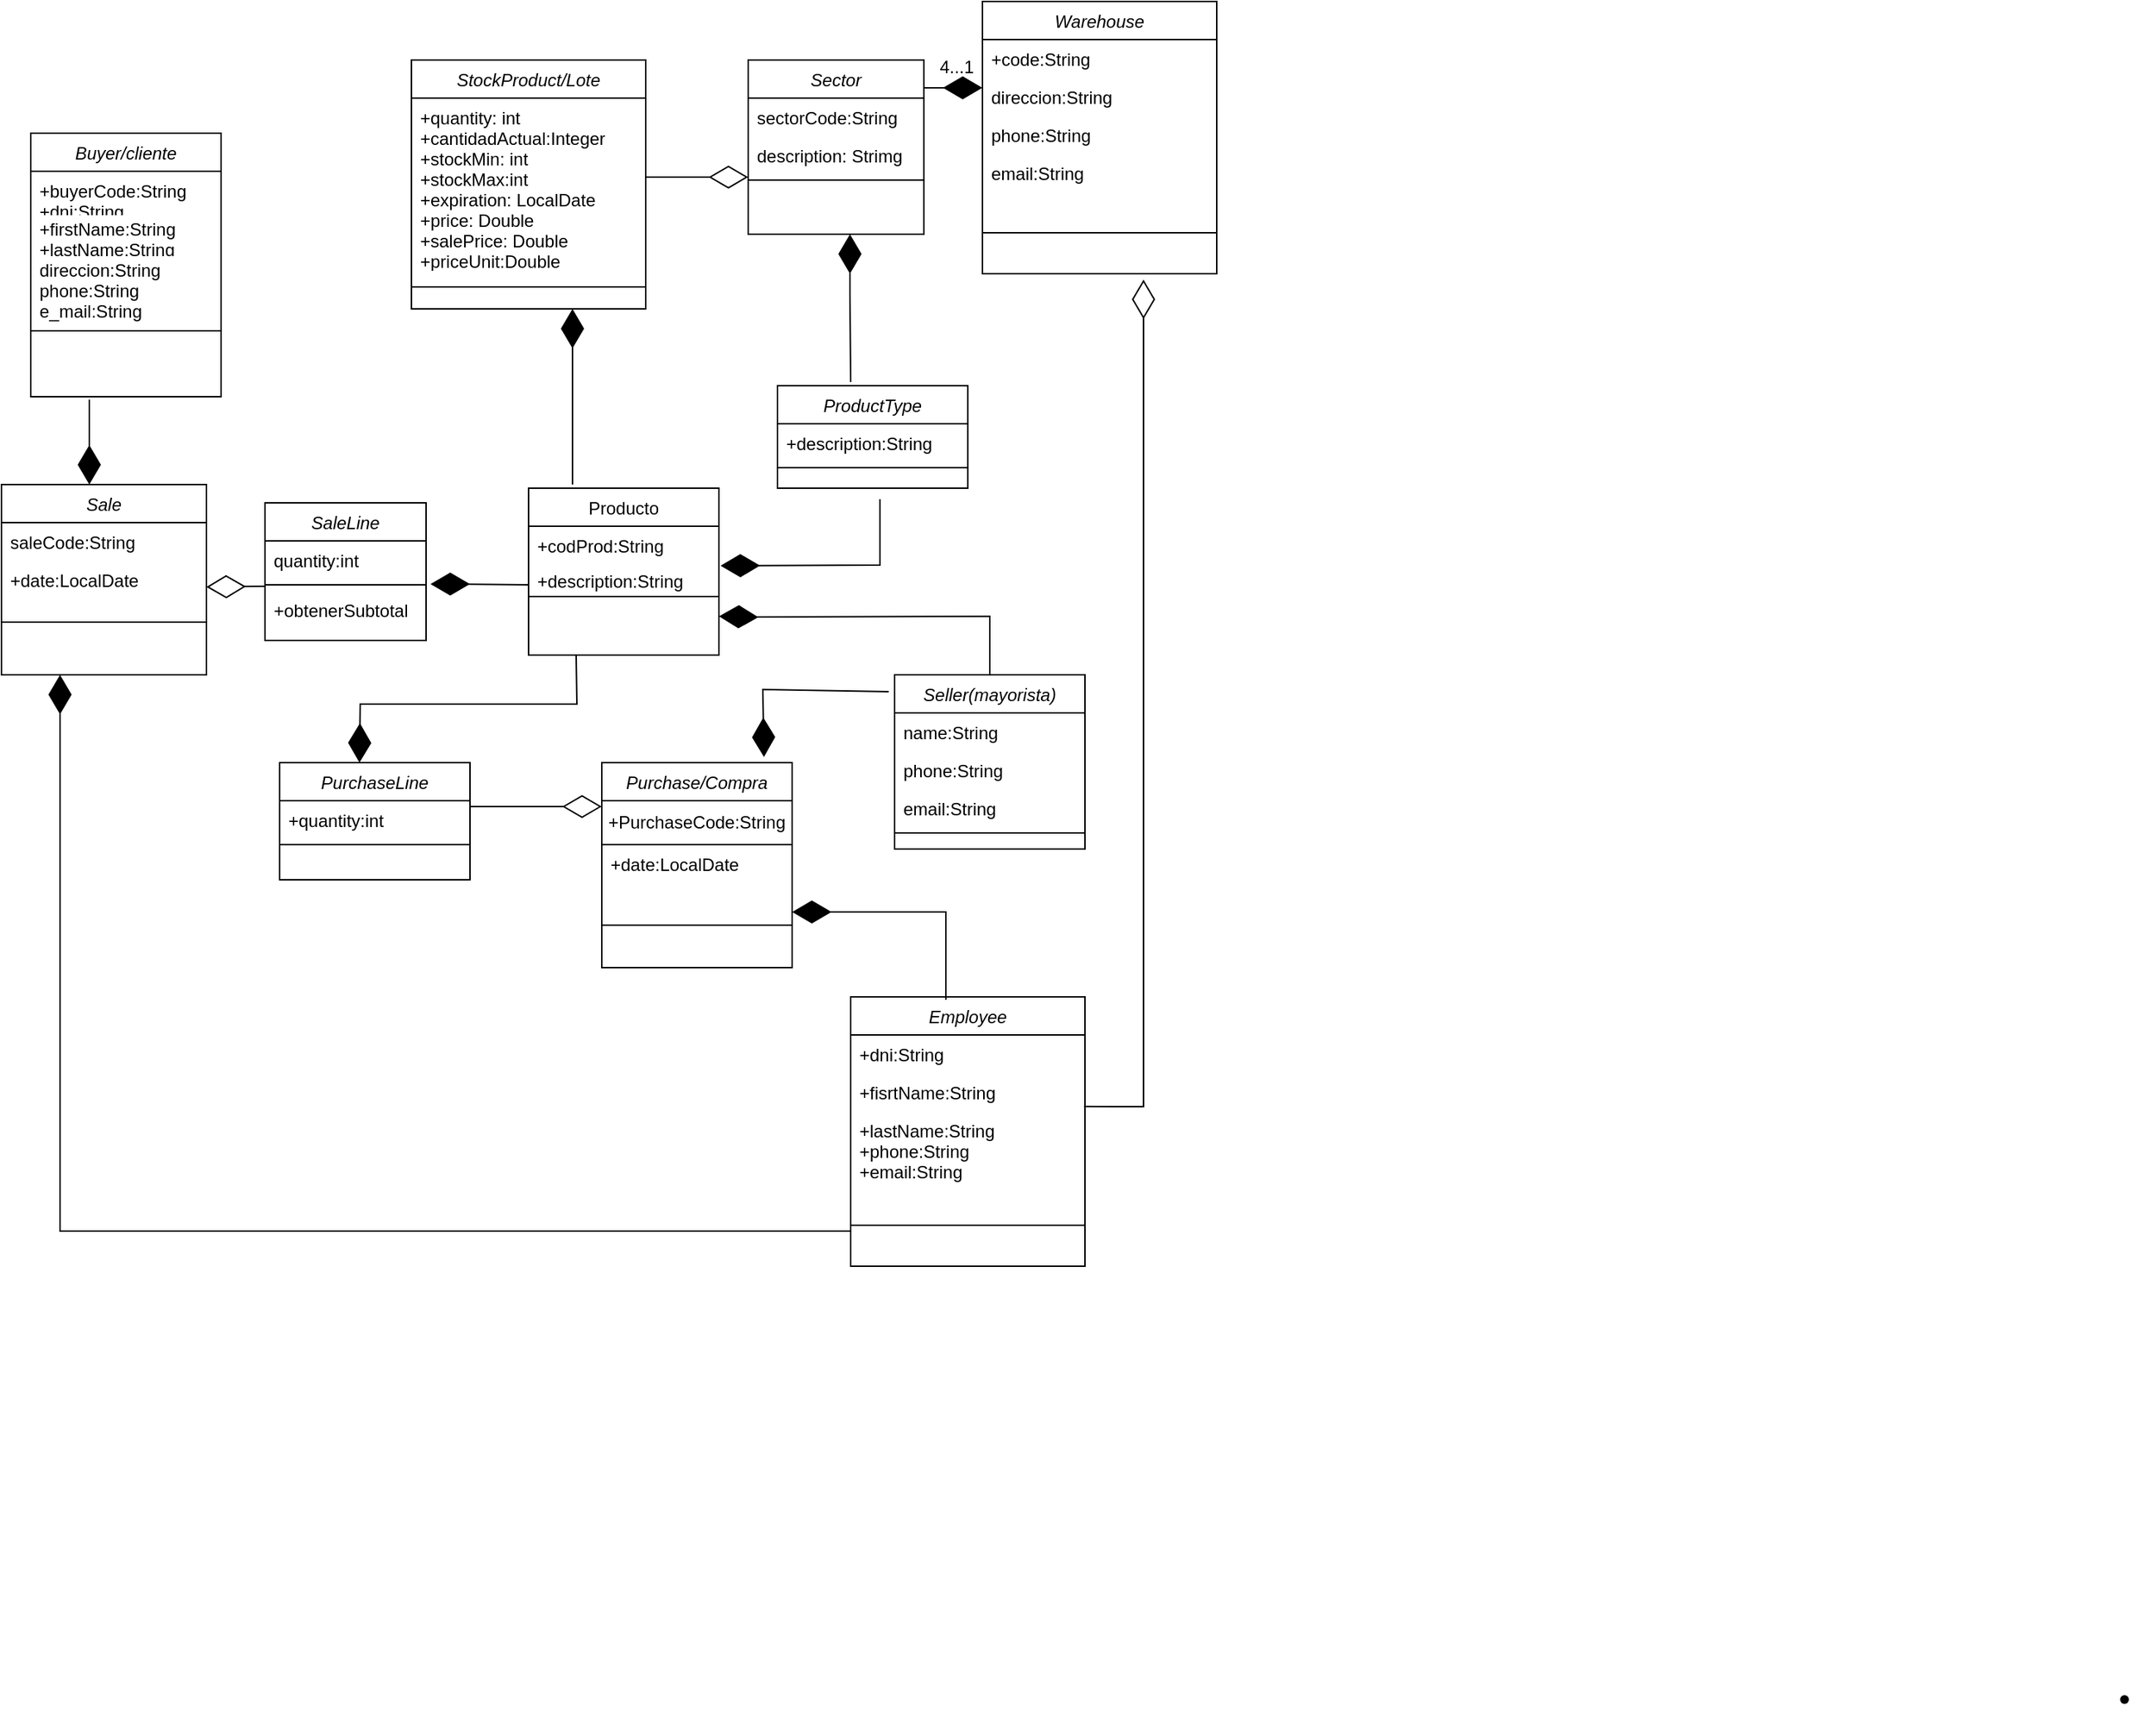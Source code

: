 <mxfile version="20.6.2" type="google" pages="4"><diagram id="C5RBs43oDa-KdzZeNtuy" name="Page-1"><mxGraphModel grid="1" page="1" gridSize="10" guides="1" tooltips="1" connect="1" arrows="1" fold="1" pageScale="1" pageWidth="827" pageHeight="1169" math="0" shadow="0"><root><mxCell id="WIyWlLk6GJQsqaUBKTNV-0"/><mxCell id="WIyWlLk6GJQsqaUBKTNV-1" parent="WIyWlLk6GJQsqaUBKTNV-0"/><mxCell id="zkfFHV4jXpPFQw0GAbJ--17" value="Producto" style="swimlane;fontStyle=0;align=center;verticalAlign=top;childLayout=stackLayout;horizontal=1;startSize=26;horizontalStack=0;resizeParent=1;resizeLast=0;collapsible=1;marginBottom=0;rounded=0;shadow=0;strokeWidth=1;" vertex="1" parent="WIyWlLk6GJQsqaUBKTNV-1"><mxGeometry x="560" y="332.5" width="130" height="114" as="geometry"><mxRectangle x="550" y="140" width="160" height="26" as="alternateBounds"/></mxGeometry></mxCell><mxCell id="zkfFHV4jXpPFQw0GAbJ--20" value="+codProd:String" style="text;align=left;verticalAlign=top;spacingLeft=4;spacingRight=4;overflow=hidden;rotatable=0;points=[[0,0.5],[1,0.5]];portConstraint=eastwest;rounded=0;shadow=0;html=0;" vertex="1" parent="zkfFHV4jXpPFQw0GAbJ--17"><mxGeometry y="26" width="130" height="24" as="geometry"/></mxCell><mxCell id="GVDdjar0VW8FYKzA20uP-2" value="+description:String" style="text;align=left;verticalAlign=top;spacingLeft=4;spacingRight=4;overflow=hidden;rotatable=0;points=[[0,0.5],[1,0.5]];portConstraint=eastwest;" vertex="1" parent="zkfFHV4jXpPFQw0GAbJ--17"><mxGeometry y="50" width="130" height="20" as="geometry"/></mxCell><mxCell id="zkfFHV4jXpPFQw0GAbJ--23" value="" style="line;html=1;strokeWidth=1;align=left;verticalAlign=middle;spacingTop=-1;spacingLeft=3;spacingRight=3;rotatable=0;labelPosition=right;points=[];portConstraint=eastwest;" vertex="1" parent="zkfFHV4jXpPFQw0GAbJ--17"><mxGeometry y="70" width="130" height="8" as="geometry"/></mxCell><mxCell id="xbdxTHyeII9_mdsWs2cw-0" value="Sale" style="swimlane;fontStyle=2;align=center;verticalAlign=top;childLayout=stackLayout;horizontal=1;startSize=26;horizontalStack=0;resizeParent=1;resizeLast=0;collapsible=1;marginBottom=0;rounded=0;shadow=0;strokeWidth=1;" vertex="1" parent="WIyWlLk6GJQsqaUBKTNV-1"><mxGeometry x="200" y="330" width="140" height="130" as="geometry"><mxRectangle x="230" y="140" width="160" height="26" as="alternateBounds"/></mxGeometry></mxCell><mxCell id="xbdxTHyeII9_mdsWs2cw-1" value="saleCode:String" style="text;align=left;verticalAlign=top;spacingLeft=4;spacingRight=4;overflow=hidden;rotatable=0;points=[[0,0.5],[1,0.5]];portConstraint=eastwest;" vertex="1" parent="xbdxTHyeII9_mdsWs2cw-0"><mxGeometry y="26" width="140" height="26" as="geometry"/></mxCell><mxCell id="xbdxTHyeII9_mdsWs2cw-2" value="+date:LocalDate" style="text;align=left;verticalAlign=top;spacingLeft=4;spacingRight=4;overflow=hidden;rotatable=0;points=[[0,0.5],[1,0.5]];portConstraint=eastwest;rounded=0;shadow=0;html=0;" vertex="1" parent="xbdxTHyeII9_mdsWs2cw-0"><mxGeometry y="52" width="140" height="26" as="geometry"/></mxCell><mxCell id="xbdxTHyeII9_mdsWs2cw-4" value="" style="line;html=1;strokeWidth=1;align=left;verticalAlign=middle;spacingTop=-1;spacingLeft=3;spacingRight=3;rotatable=0;labelPosition=right;points=[];portConstraint=eastwest;" vertex="1" parent="xbdxTHyeII9_mdsWs2cw-0"><mxGeometry y="78" width="140" height="32" as="geometry"/></mxCell><mxCell id="xbdxTHyeII9_mdsWs2cw-12" value="Buyer/cliente" style="swimlane;fontStyle=2;align=center;verticalAlign=top;childLayout=stackLayout;horizontal=1;startSize=26;horizontalStack=0;resizeParent=1;resizeLast=0;collapsible=1;marginBottom=0;rounded=0;shadow=0;strokeWidth=1;" vertex="1" parent="WIyWlLk6GJQsqaUBKTNV-1"><mxGeometry x="220" y="90" width="130" height="180" as="geometry"><mxRectangle x="230" y="140" width="160" height="26" as="alternateBounds"/></mxGeometry></mxCell><mxCell id="xbdxTHyeII9_mdsWs2cw-13" value="+buyerCode:String&#10;+dni:String" style="text;align=left;verticalAlign=top;spacingLeft=4;spacingRight=4;overflow=hidden;rotatable=0;points=[[0,0.5],[1,0.5]];portConstraint=eastwest;" vertex="1" parent="xbdxTHyeII9_mdsWs2cw-12"><mxGeometry y="26" width="130" height="26" as="geometry"/></mxCell><mxCell id="xbdxTHyeII9_mdsWs2cw-14" value="+firstName:String&#10;+lastName:String" style="text;align=left;verticalAlign=top;spacingLeft=4;spacingRight=4;overflow=hidden;rotatable=0;points=[[0,0.5],[1,0.5]];portConstraint=eastwest;rounded=0;shadow=0;html=0;" vertex="1" parent="xbdxTHyeII9_mdsWs2cw-12"><mxGeometry y="52" width="130" height="28" as="geometry"/></mxCell><mxCell id="xbdxTHyeII9_mdsWs2cw-15" value="direccion:String&#10;phone:String&#10;e_mail:String" style="text;align=left;verticalAlign=top;spacingLeft=4;spacingRight=4;overflow=hidden;rotatable=0;points=[[0,0.5],[1,0.5]];portConstraint=eastwest;rounded=0;shadow=0;html=0;" vertex="1" parent="xbdxTHyeII9_mdsWs2cw-12"><mxGeometry y="80" width="130" height="50" as="geometry"/></mxCell><mxCell id="xbdxTHyeII9_mdsWs2cw-16" value="" style="line;html=1;strokeWidth=1;align=left;verticalAlign=middle;spacingTop=-1;spacingLeft=3;spacingRight=3;rotatable=0;labelPosition=right;points=[];portConstraint=eastwest;" vertex="1" parent="xbdxTHyeII9_mdsWs2cw-12"><mxGeometry y="130" width="130" height="10" as="geometry"/></mxCell><mxCell id="xbdxTHyeII9_mdsWs2cw-18" value="SaleLine" style="swimlane;fontStyle=2;align=center;verticalAlign=top;childLayout=stackLayout;horizontal=1;startSize=26;horizontalStack=0;resizeParent=1;resizeLast=0;collapsible=1;marginBottom=0;rounded=0;shadow=0;strokeWidth=1;" vertex="1" parent="WIyWlLk6GJQsqaUBKTNV-1"><mxGeometry x="380" y="342.5" width="110" height="94" as="geometry"><mxRectangle x="230" y="140" width="160" height="26" as="alternateBounds"/></mxGeometry></mxCell><mxCell id="xbdxTHyeII9_mdsWs2cw-19" value="quantity:int" style="text;align=left;verticalAlign=top;spacingLeft=4;spacingRight=4;overflow=hidden;rotatable=0;points=[[0,0.5],[1,0.5]];portConstraint=eastwest;" vertex="1" parent="xbdxTHyeII9_mdsWs2cw-18"><mxGeometry y="26" width="110" height="26" as="geometry"/></mxCell><mxCell id="xbdxTHyeII9_mdsWs2cw-22" value="" style="line;html=1;strokeWidth=1;align=left;verticalAlign=middle;spacingTop=-1;spacingLeft=3;spacingRight=3;rotatable=0;labelPosition=right;points=[];portConstraint=eastwest;" vertex="1" parent="xbdxTHyeII9_mdsWs2cw-18"><mxGeometry y="52" width="110" height="8" as="geometry"/></mxCell><mxCell id="xbdxTHyeII9_mdsWs2cw-23" value="+obtenerSubtotal" style="text;align=left;verticalAlign=top;spacingLeft=4;spacingRight=4;overflow=hidden;rotatable=0;points=[[0,0.5],[1,0.5]];portConstraint=eastwest;" vertex="1" parent="xbdxTHyeII9_mdsWs2cw-18"><mxGeometry y="60" width="110" height="26" as="geometry"/></mxCell><mxCell id="xbdxTHyeII9_mdsWs2cw-27" value="" style="endArrow=diamondThin;endFill=0;endSize=24;html=1;rounded=0;exitX=0;exitY=0.625;exitDx=0;exitDy=0;exitPerimeter=0;" edge="1" parent="WIyWlLk6GJQsqaUBKTNV-1" source="xbdxTHyeII9_mdsWs2cw-22"><mxGeometry width="160" relative="1" as="geometry"><mxPoint x="390" y="390" as="sourcePoint"/><mxPoint x="340" y="400" as="targetPoint"/></mxGeometry></mxCell><mxCell id="xbdxTHyeII9_mdsWs2cw-29" value="" style="endArrow=diamondThin;endFill=1;endSize=24;html=1;rounded=0;exitX=0.5;exitY=0;exitDx=0;exitDy=0;" edge="1" parent="WIyWlLk6GJQsqaUBKTNV-1" source="xbdxTHyeII9_mdsWs2cw-70"><mxGeometry width="160" relative="1" as="geometry"><mxPoint x="860" y="420" as="sourcePoint"/><mxPoint x="690" y="420" as="targetPoint"/><Array as="points"><mxPoint x="875" y="420"/><mxPoint x="710" y="420.5"/></Array></mxGeometry></mxCell><mxCell id="xbdxTHyeII9_mdsWs2cw-30" value="Sector" style="swimlane;fontStyle=2;align=center;verticalAlign=top;childLayout=stackLayout;horizontal=1;startSize=26;horizontalStack=0;resizeParent=1;resizeLast=0;collapsible=1;marginBottom=0;rounded=0;shadow=0;strokeWidth=1;" vertex="1" parent="WIyWlLk6GJQsqaUBKTNV-1"><mxGeometry x="710" y="40" width="120" height="119" as="geometry"><mxRectangle x="230" y="140" width="160" height="26" as="alternateBounds"/></mxGeometry></mxCell><mxCell id="xbdxTHyeII9_mdsWs2cw-31" value="sectorCode:String" style="text;align=left;verticalAlign=top;spacingLeft=4;spacingRight=4;overflow=hidden;rotatable=0;points=[[0,0.5],[1,0.5]];portConstraint=eastwest;" vertex="1" parent="xbdxTHyeII9_mdsWs2cw-30"><mxGeometry y="26" width="120" height="26" as="geometry"/></mxCell><mxCell id="xbdxTHyeII9_mdsWs2cw-32" value="description: Strimg" style="text;align=left;verticalAlign=top;spacingLeft=4;spacingRight=4;overflow=hidden;rotatable=0;points=[[0,0.5],[1,0.5]];portConstraint=eastwest;rounded=0;shadow=0;html=0;" vertex="1" parent="xbdxTHyeII9_mdsWs2cw-30"><mxGeometry y="52" width="120" height="26" as="geometry"/></mxCell><mxCell id="xbdxTHyeII9_mdsWs2cw-34" value="" style="line;html=1;strokeWidth=1;align=left;verticalAlign=middle;spacingTop=-1;spacingLeft=3;spacingRight=3;rotatable=0;labelPosition=right;points=[];portConstraint=eastwest;" vertex="1" parent="xbdxTHyeII9_mdsWs2cw-30"><mxGeometry y="78" width="120" height="8" as="geometry"/></mxCell><mxCell id="xbdxTHyeII9_mdsWs2cw-35" value="Warehouse" style="swimlane;fontStyle=2;align=center;verticalAlign=top;childLayout=stackLayout;horizontal=1;startSize=26;horizontalStack=0;resizeParent=1;resizeLast=0;collapsible=1;marginBottom=0;rounded=0;shadow=0;strokeWidth=1;" vertex="1" parent="WIyWlLk6GJQsqaUBKTNV-1"><mxGeometry x="870" width="160" height="186" as="geometry"><mxRectangle x="230" y="140" width="160" height="26" as="alternateBounds"/></mxGeometry></mxCell><mxCell id="xbdxTHyeII9_mdsWs2cw-33" value="+code:String" style="text;align=left;verticalAlign=top;spacingLeft=4;spacingRight=4;overflow=hidden;rotatable=0;points=[[0,0.5],[1,0.5]];portConstraint=eastwest;rounded=0;shadow=0;html=0;" vertex="1" parent="xbdxTHyeII9_mdsWs2cw-35"><mxGeometry y="26" width="160" height="26" as="geometry"/></mxCell><mxCell id="xbdxTHyeII9_mdsWs2cw-36" value="direccion:String" style="text;align=left;verticalAlign=top;spacingLeft=4;spacingRight=4;overflow=hidden;rotatable=0;points=[[0,0.5],[1,0.5]];portConstraint=eastwest;" vertex="1" parent="xbdxTHyeII9_mdsWs2cw-35"><mxGeometry y="52" width="160" height="26" as="geometry"/></mxCell><mxCell id="xbdxTHyeII9_mdsWs2cw-37" value="phone:String" style="text;align=left;verticalAlign=top;spacingLeft=4;spacingRight=4;overflow=hidden;rotatable=0;points=[[0,0.5],[1,0.5]];portConstraint=eastwest;rounded=0;shadow=0;html=0;" vertex="1" parent="xbdxTHyeII9_mdsWs2cw-35"><mxGeometry y="78" width="160" height="26" as="geometry"/></mxCell><mxCell id="xbdxTHyeII9_mdsWs2cw-38" value="email:String" style="text;align=left;verticalAlign=top;spacingLeft=4;spacingRight=4;overflow=hidden;rotatable=0;points=[[0,0.5],[1,0.5]];portConstraint=eastwest;rounded=0;shadow=0;html=0;" vertex="1" parent="xbdxTHyeII9_mdsWs2cw-35"><mxGeometry y="104" width="160" height="26" as="geometry"/></mxCell><mxCell id="xbdxTHyeII9_mdsWs2cw-39" value="" style="line;html=1;strokeWidth=1;align=left;verticalAlign=middle;spacingTop=-1;spacingLeft=3;spacingRight=3;rotatable=0;labelPosition=right;points=[];portConstraint=eastwest;" vertex="1" parent="xbdxTHyeII9_mdsWs2cw-35"><mxGeometry y="130" width="160" height="56" as="geometry"/></mxCell><mxCell id="xbdxTHyeII9_mdsWs2cw-41" value="" style="endArrow=diamondThin;endFill=1;endSize=24;html=1;rounded=0;movable=0;resizable=0;rotatable=0;deletable=0;editable=0;connectable=0;" edge="1" parent="WIyWlLk6GJQsqaUBKTNV-1"><mxGeometry width="160" relative="1" as="geometry"><mxPoint x="830" y="59" as="sourcePoint"/><mxPoint x="870" y="59" as="targetPoint"/></mxGeometry></mxCell><mxCell id="xbdxTHyeII9_mdsWs2cw-42" value="StockProduct/Lote" style="swimlane;fontStyle=2;align=center;verticalAlign=top;childLayout=stackLayout;horizontal=1;startSize=26;horizontalStack=0;resizeParent=1;resizeLast=0;collapsible=1;marginBottom=0;rounded=0;shadow=0;strokeWidth=1;" vertex="1" parent="WIyWlLk6GJQsqaUBKTNV-1"><mxGeometry x="480" y="40" width="160" height="170" as="geometry"><mxRectangle x="230" y="140" width="160" height="26" as="alternateBounds"/></mxGeometry></mxCell><mxCell id="xbdxTHyeII9_mdsWs2cw-45" value="+quantity: int&#10;+cantidadActual:Integer&#10;+stockMin: int&#10;+stockMax:int&#10;+expiration: LocalDate&#10;+price: Double&#10;+salePrice: Double&#10;+priceUnit:Double" style="text;align=left;verticalAlign=top;spacingLeft=4;spacingRight=4;overflow=hidden;rotatable=0;points=[[0,0.5],[1,0.5]];portConstraint=eastwest;rounded=0;shadow=0;html=0;" vertex="1" parent="xbdxTHyeII9_mdsWs2cw-42"><mxGeometry y="26" width="160" height="114" as="geometry"/></mxCell><mxCell id="xbdxTHyeII9_mdsWs2cw-46" value="" style="line;html=1;strokeWidth=1;align=left;verticalAlign=middle;spacingTop=-1;spacingLeft=3;spacingRight=3;rotatable=0;labelPosition=right;points=[];portConstraint=eastwest;" vertex="1" parent="xbdxTHyeII9_mdsWs2cw-42"><mxGeometry y="140" width="160" height="30" as="geometry"/></mxCell><mxCell id="xbdxTHyeII9_mdsWs2cw-47" value="" style="endArrow=diamondThin;endFill=0;endSize=24;html=1;rounded=0;" edge="1" parent="WIyWlLk6GJQsqaUBKTNV-1"><mxGeometry width="160" relative="1" as="geometry"><mxPoint x="640" y="120" as="sourcePoint"/><mxPoint x="710" y="120" as="targetPoint"/><Array as="points"/></mxGeometry></mxCell><mxCell id="xbdxTHyeII9_mdsWs2cw-48" value="" style="endArrow=diamondThin;endFill=1;endSize=24;html=1;rounded=0;" edge="1" parent="WIyWlLk6GJQsqaUBKTNV-1"><mxGeometry width="160" relative="1" as="geometry"><mxPoint x="590" y="330" as="sourcePoint"/><mxPoint x="590" y="210" as="targetPoint"/><Array as="points"><mxPoint x="590" y="241"/></Array></mxGeometry></mxCell><mxCell id="xbdxTHyeII9_mdsWs2cw-51" value="ProductType" style="swimlane;fontStyle=2;align=center;verticalAlign=top;childLayout=stackLayout;horizontal=1;startSize=26;horizontalStack=0;resizeParent=1;resizeLast=0;collapsible=1;marginBottom=0;rounded=0;shadow=0;strokeWidth=1;" vertex="1" parent="WIyWlLk6GJQsqaUBKTNV-1"><mxGeometry x="730" y="262.5" width="130" height="70" as="geometry"><mxRectangle x="230" y="140" width="160" height="26" as="alternateBounds"/></mxGeometry></mxCell><mxCell id="xbdxTHyeII9_mdsWs2cw-52" value="+description:String" style="text;align=left;verticalAlign=top;spacingLeft=4;spacingRight=4;overflow=hidden;rotatable=0;points=[[0,0.5],[1,0.5]];portConstraint=eastwest;" vertex="1" parent="xbdxTHyeII9_mdsWs2cw-51"><mxGeometry y="26" width="130" height="26" as="geometry"/></mxCell><mxCell id="xbdxTHyeII9_mdsWs2cw-55" value="" style="line;html=1;strokeWidth=1;align=left;verticalAlign=middle;spacingTop=-1;spacingLeft=3;spacingRight=3;rotatable=0;labelPosition=right;points=[];portConstraint=eastwest;" vertex="1" parent="xbdxTHyeII9_mdsWs2cw-51"><mxGeometry y="52" width="130" height="8" as="geometry"/></mxCell><mxCell id="xbdxTHyeII9_mdsWs2cw-56" value="Purchase/Compra" style="swimlane;fontStyle=2;align=center;verticalAlign=top;childLayout=stackLayout;horizontal=1;startSize=26;horizontalStack=0;resizeParent=1;resizeLast=0;collapsible=1;marginBottom=0;rounded=0;shadow=0;strokeWidth=1;" vertex="1" parent="WIyWlLk6GJQsqaUBKTNV-1"><mxGeometry x="610" y="520" width="130" height="140" as="geometry"><mxRectangle x="230" y="140" width="160" height="26" as="alternateBounds"/></mxGeometry></mxCell><mxCell id="YuZfGcTwBJ1m1p4BDIYB-0" value="+PurchaseCode:String" style="whiteSpace=wrap;html=1;" vertex="1" parent="xbdxTHyeII9_mdsWs2cw-56"><mxGeometry y="26" width="130" height="30" as="geometry"/></mxCell><mxCell id="xbdxTHyeII9_mdsWs2cw-57" value="+date:LocalDate" style="text;align=left;verticalAlign=top;spacingLeft=4;spacingRight=4;overflow=hidden;rotatable=0;points=[[0,0.5],[1,0.5]];portConstraint=eastwest;" vertex="1" parent="xbdxTHyeII9_mdsWs2cw-56"><mxGeometry y="56" width="130" height="26" as="geometry"/></mxCell><mxCell id="xbdxTHyeII9_mdsWs2cw-60" value="" style="line;html=1;strokeWidth=1;align=left;verticalAlign=middle;spacingTop=-1;spacingLeft=3;spacingRight=3;rotatable=0;labelPosition=right;points=[];portConstraint=eastwest;" vertex="1" parent="xbdxTHyeII9_mdsWs2cw-56"><mxGeometry y="82" width="130" height="58" as="geometry"/></mxCell><mxCell id="xbdxTHyeII9_mdsWs2cw-61" value="PurchaseLine" style="swimlane;fontStyle=2;align=center;verticalAlign=top;childLayout=stackLayout;horizontal=1;startSize=26;horizontalStack=0;resizeParent=1;resizeLast=0;collapsible=1;marginBottom=0;rounded=0;shadow=0;strokeWidth=1;" vertex="1" parent="WIyWlLk6GJQsqaUBKTNV-1"><mxGeometry x="390" y="520" width="130" height="80" as="geometry"><mxRectangle x="230" y="140" width="160" height="26" as="alternateBounds"/></mxGeometry></mxCell><mxCell id="xbdxTHyeII9_mdsWs2cw-62" value="+quantity:int" style="text;align=left;verticalAlign=top;spacingLeft=4;spacingRight=4;overflow=hidden;rotatable=0;points=[[0,0.5],[1,0.5]];portConstraint=eastwest;" vertex="1" parent="xbdxTHyeII9_mdsWs2cw-61"><mxGeometry y="26" width="130" height="26" as="geometry"/></mxCell><mxCell id="xbdxTHyeII9_mdsWs2cw-65" value="" style="line;html=1;strokeWidth=1;align=left;verticalAlign=middle;spacingTop=-1;spacingLeft=3;spacingRight=3;rotatable=0;labelPosition=right;points=[];portConstraint=eastwest;" vertex="1" parent="xbdxTHyeII9_mdsWs2cw-61"><mxGeometry y="52" width="130" height="8" as="geometry"/></mxCell><mxCell id="xbdxTHyeII9_mdsWs2cw-66" value="" style="endArrow=diamondThin;endFill=1;endSize=24;html=1;rounded=0;entryX=1.009;entryY=0.149;entryDx=0;entryDy=0;entryPerimeter=0;" edge="1" parent="WIyWlLk6GJQsqaUBKTNV-1" target="GVDdjar0VW8FYKzA20uP-2"><mxGeometry width="160" relative="1" as="geometry"><mxPoint x="800" y="340" as="sourcePoint"/><mxPoint x="800" y="380" as="targetPoint"/><Array as="points"><mxPoint x="800" y="385"/></Array></mxGeometry></mxCell><mxCell id="xbdxTHyeII9_mdsWs2cw-68" value="" style="endArrow=diamondThin;endFill=1;endSize=24;html=1;rounded=0;exitX=0.25;exitY=1;exitDx=0;exitDy=0;" edge="1" parent="WIyWlLk6GJQsqaUBKTNV-1" source="zkfFHV4jXpPFQw0GAbJ--17"><mxGeometry width="160" relative="1" as="geometry"><mxPoint x="444.5" y="460" as="sourcePoint"/><mxPoint x="444.5" y="520" as="targetPoint"/><Array as="points"><mxPoint x="593" y="480"/><mxPoint x="445" y="480"/></Array></mxGeometry></mxCell><mxCell id="xbdxTHyeII9_mdsWs2cw-69" value="" style="endArrow=diamondThin;endFill=0;endSize=24;html=1;rounded=0;" edge="1" parent="WIyWlLk6GJQsqaUBKTNV-1"><mxGeometry width="160" relative="1" as="geometry"><mxPoint x="520" y="550" as="sourcePoint"/><mxPoint x="610" y="550" as="targetPoint"/></mxGeometry></mxCell><mxCell id="xbdxTHyeII9_mdsWs2cw-70" value="Seller(mayorista)" style="swimlane;fontStyle=2;align=center;verticalAlign=top;childLayout=stackLayout;horizontal=1;startSize=26;horizontalStack=0;resizeParent=1;resizeLast=0;collapsible=1;marginBottom=0;rounded=0;shadow=0;strokeWidth=1;" vertex="1" parent="WIyWlLk6GJQsqaUBKTNV-1"><mxGeometry x="810" y="460" width="130" height="119" as="geometry"><mxRectangle x="230" y="140" width="160" height="26" as="alternateBounds"/></mxGeometry></mxCell><mxCell id="xbdxTHyeII9_mdsWs2cw-71" value="name:String" style="text;align=left;verticalAlign=top;spacingLeft=4;spacingRight=4;overflow=hidden;rotatable=0;points=[[0,0.5],[1,0.5]];portConstraint=eastwest;" vertex="1" parent="xbdxTHyeII9_mdsWs2cw-70"><mxGeometry y="26" width="130" height="26" as="geometry"/></mxCell><mxCell id="xbdxTHyeII9_mdsWs2cw-72" value="phone:String" style="text;align=left;verticalAlign=top;spacingLeft=4;spacingRight=4;overflow=hidden;rotatable=0;points=[[0,0.5],[1,0.5]];portConstraint=eastwest;rounded=0;shadow=0;html=0;" vertex="1" parent="xbdxTHyeII9_mdsWs2cw-70"><mxGeometry y="52" width="130" height="26" as="geometry"/></mxCell><mxCell id="xbdxTHyeII9_mdsWs2cw-73" value="email:String" style="text;align=left;verticalAlign=top;spacingLeft=4;spacingRight=4;overflow=hidden;rotatable=0;points=[[0,0.5],[1,0.5]];portConstraint=eastwest;rounded=0;shadow=0;html=0;" vertex="1" parent="xbdxTHyeII9_mdsWs2cw-70"><mxGeometry y="78" width="130" height="26" as="geometry"/></mxCell><mxCell id="xbdxTHyeII9_mdsWs2cw-74" value="" style="line;html=1;strokeWidth=1;align=left;verticalAlign=middle;spacingTop=-1;spacingLeft=3;spacingRight=3;rotatable=0;labelPosition=right;points=[];portConstraint=eastwest;" vertex="1" parent="xbdxTHyeII9_mdsWs2cw-70"><mxGeometry y="104" width="130" height="8" as="geometry"/></mxCell><mxCell id="xbdxTHyeII9_mdsWs2cw-75" value="Employee" style="swimlane;fontStyle=2;align=center;verticalAlign=top;childLayout=stackLayout;horizontal=1;startSize=26;horizontalStack=0;resizeParent=1;resizeLast=0;collapsible=1;marginBottom=0;rounded=0;shadow=0;strokeWidth=1;" vertex="1" parent="WIyWlLk6GJQsqaUBKTNV-1"><mxGeometry x="780" y="680" width="160" height="184" as="geometry"><mxRectangle x="230" y="140" width="160" height="26" as="alternateBounds"/></mxGeometry></mxCell><mxCell id="xbdxTHyeII9_mdsWs2cw-76" value="+dni:String" style="text;align=left;verticalAlign=top;spacingLeft=4;spacingRight=4;overflow=hidden;rotatable=0;points=[[0,0.5],[1,0.5]];portConstraint=eastwest;" vertex="1" parent="xbdxTHyeII9_mdsWs2cw-75"><mxGeometry y="26" width="160" height="26" as="geometry"/></mxCell><mxCell id="xbdxTHyeII9_mdsWs2cw-77" value="+fisrtName:String" style="text;align=left;verticalAlign=top;spacingLeft=4;spacingRight=4;overflow=hidden;rotatable=0;points=[[0,0.5],[1,0.5]];portConstraint=eastwest;rounded=0;shadow=0;html=0;" vertex="1" parent="xbdxTHyeII9_mdsWs2cw-75"><mxGeometry y="52" width="160" height="26" as="geometry"/></mxCell><mxCell id="xbdxTHyeII9_mdsWs2cw-78" value="+lastName:String&#10;+phone:String&#10;+email:String" style="text;align=left;verticalAlign=top;spacingLeft=4;spacingRight=4;overflow=hidden;rotatable=0;points=[[0,0.5],[1,0.5]];portConstraint=eastwest;rounded=0;shadow=0;html=0;" vertex="1" parent="xbdxTHyeII9_mdsWs2cw-75"><mxGeometry y="78" width="160" height="50" as="geometry"/></mxCell><mxCell id="xbdxTHyeII9_mdsWs2cw-79" value="" style="line;html=1;strokeWidth=1;align=left;verticalAlign=middle;spacingTop=-1;spacingLeft=3;spacingRight=3;rotatable=0;labelPosition=right;points=[];portConstraint=eastwest;" vertex="1" parent="xbdxTHyeII9_mdsWs2cw-75"><mxGeometry y="128" width="160" height="56" as="geometry"/></mxCell><mxCell id="xbdxTHyeII9_mdsWs2cw-80" value="" style="endArrow=diamondThin;endFill=1;endSize=24;html=1;rounded=0;exitX=-0.031;exitY=0.097;exitDx=0;exitDy=0;exitPerimeter=0;entryX=0.852;entryY=-0.028;entryDx=0;entryDy=0;entryPerimeter=0;" edge="1" parent="WIyWlLk6GJQsqaUBKTNV-1" source="xbdxTHyeII9_mdsWs2cw-70" target="xbdxTHyeII9_mdsWs2cw-56"><mxGeometry width="160" relative="1" as="geometry"><mxPoint x="430" y="720" as="sourcePoint"/><mxPoint x="720" y="510" as="targetPoint"/><Array as="points"><mxPoint x="720" y="470"/></Array></mxGeometry></mxCell><mxCell id="xbdxTHyeII9_mdsWs2cw-81" value="" style="endArrow=diamondThin;endFill=1;endSize=24;html=1;rounded=0;exitX=0.5;exitY=0;exitDx=0;exitDy=0;" edge="1" parent="WIyWlLk6GJQsqaUBKTNV-1"><mxGeometry width="160" relative="1" as="geometry"><mxPoint x="845" y="682" as="sourcePoint"/><mxPoint x="740" y="622" as="targetPoint"/><Array as="points"><mxPoint x="845" y="622"/></Array></mxGeometry></mxCell><mxCell id="xbdxTHyeII9_mdsWs2cw-82" value="" style="endArrow=diamondThin;endFill=0;endSize=24;html=1;rounded=0;exitX=0.996;exitY=0.882;exitDx=0;exitDy=0;exitPerimeter=0;" edge="1" parent="WIyWlLk6GJQsqaUBKTNV-1" source="xbdxTHyeII9_mdsWs2cw-77"><mxGeometry width="160" relative="1" as="geometry"><mxPoint x="980" y="760" as="sourcePoint"/><mxPoint x="980" y="190" as="targetPoint"/><Array as="points"><mxPoint x="980" y="755"/></Array></mxGeometry></mxCell><mxCell id="vMgMDcvZSWNVXA8pz2wr-7" value="" style="endArrow=diamondThin;endFill=1;endSize=24;html=1;rounded=0;" edge="1" parent="WIyWlLk6GJQsqaUBKTNV-1"><mxGeometry width="160" relative="1" as="geometry"><mxPoint x="780" y="840" as="sourcePoint"/><mxPoint x="240" y="460" as="targetPoint"/><Array as="points"><mxPoint x="240" y="840"/><mxPoint x="240" y="830"/></Array></mxGeometry></mxCell><mxCell id="QglcTz54XDk8JgU3CskJ-0" value="" style="endArrow=diamondThin;endFill=1;endSize=24;html=1;rounded=0;" edge="1" parent="WIyWlLk6GJQsqaUBKTNV-1"><mxGeometry width="160" relative="1" as="geometry"><mxPoint x="260" y="272" as="sourcePoint"/><mxPoint x="260" y="330" as="targetPoint"/></mxGeometry></mxCell><mxCell id="TqUiDzo8d6tgSMfsKBq5-1" value="" style="shape=waypoint;sketch=0;size=6;pointerEvents=1;points=[];fillColor=none;resizable=0;rotatable=0;perimeter=centerPerimeter;snapToPoint=1;fontSize=16;" vertex="1" parent="WIyWlLk6GJQsqaUBKTNV-1"><mxGeometry x="1630" y="1140" width="40" height="40" as="geometry"/></mxCell><mxCell id="GVDdjar0VW8FYKzA20uP-0" value="4...1" style="text;html=1;align=center;verticalAlign=middle;resizable=0;points=[];autosize=1;strokeColor=none;fillColor=none;" vertex="1" parent="WIyWlLk6GJQsqaUBKTNV-1"><mxGeometry x="827" y="30" width="50" height="30" as="geometry"/></mxCell><mxCell id="GVDdjar0VW8FYKzA20uP-1" value="" style="endArrow=diamondThin;endFill=1;endSize=24;html=1;rounded=0;" edge="1" parent="WIyWlLk6GJQsqaUBKTNV-1"><mxGeometry width="160" relative="1" as="geometry"><mxPoint x="560" y="398.5" as="sourcePoint"/><mxPoint x="520" y="398" as="targetPoint"/><Array as="points"><mxPoint x="510" y="398"/></Array></mxGeometry></mxCell><mxCell id="2IR8Z41OnmSY25lybMyM-0" value="" style="endArrow=diamondThin;endFill=1;endSize=24;html=1;rounded=0;" edge="1" parent="WIyWlLk6GJQsqaUBKTNV-1"><mxGeometry width="160" relative="1" as="geometry"><mxPoint x="780" y="260" as="sourcePoint"/><mxPoint x="779.5" y="159" as="targetPoint"/><Array as="points"><mxPoint x="779.5" y="200"/></Array></mxGeometry></mxCell></root></mxGraphModel></diagram><diagram id="dvRqWxDqZu1gO9w_XrCI" name="COMPRA"><mxGraphModel grid="1" page="1" gridSize="10" guides="1" tooltips="1" connect="1" arrows="1" fold="1" pageScale="1" pageWidth="827" pageHeight="1169" math="0" shadow="0"><root><mxCell id="0"/><mxCell id="1" parent="0"/><mxCell id="Oep4iLHNBvu1WhrPJ_ca-1" value="PASO 1; BUSCAR PROVEEDOR" style="rounded=0;whiteSpace=wrap;html=1;" vertex="1" parent="1"><mxGeometry x="30" y="50" width="120" height="60" as="geometry"/></mxCell><mxCell id="Oep4iLHNBvu1WhrPJ_ca-2" value="PASO 2: BUSCAR PRODUCTO" style="rounded=0;whiteSpace=wrap;html=1;" vertex="1" parent="1"><mxGeometry x="30" y="130" width="120" height="60" as="geometry"/></mxCell><mxCell id="Oep4iLHNBvu1WhrPJ_ca-3" value="PASO 3: BUSCAR DEPOSITO" style="rounded=0;whiteSpace=wrap;html=1;" vertex="1" parent="1"><mxGeometry x="30" y="210" width="120" height="60" as="geometry"/></mxCell><mxCell id="Oep4iLHNBvu1WhrPJ_ca-4" value="PASO4: VER LA REL SECTOR/TIPO PRODUCTO" style="rounded=0;whiteSpace=wrap;html=1;" vertex="1" parent="1"><mxGeometry x="210" y="50" width="120" height="60" as="geometry"/></mxCell><mxCell id="TP2ueiJh6Qkpt0XwcwlY-1" value="PASO 5: INGRESAR CANTIDAD. INGRESAR LOTE(STOCK)" style="rounded=0;whiteSpace=wrap;html=1;" vertex="1" parent="1"><mxGeometry x="210" y="130" width="120" height="60" as="geometry"/></mxCell><mxCell id="8NIYLkPo1UaSVoDNxAlq-1" value="REGISTRAR LA COMPRA" style="rounded=0;whiteSpace=wrap;html=1;" vertex="1" parent="1"><mxGeometry x="210" y="210" width="120" height="60" as="geometry"/></mxCell></root></mxGraphModel></diagram><diagram id="PjXY7tHC3Py6sgPl5xoP" name="VENTA"><mxGraphModel grid="1" page="1" gridSize="10" guides="1" tooltips="1" connect="1" arrows="1" fold="1" pageScale="1" pageWidth="827" pageHeight="1169" math="0" shadow="0"><root><mxCell id="0"/><mxCell id="1" parent="0"/><mxCell id="wpkaA3g2MGdh5miN7eue-1" value="PASO 1: BUSCAR CLIENTE" style="rounded=0;whiteSpace=wrap;html=1;" vertex="1" parent="1"><mxGeometry x="40" y="60" width="120" height="60" as="geometry"/></mxCell><mxCell id="wpkaA3g2MGdh5miN7eue-2" value="Actualizar subtotal/iva" style="rounded=0;whiteSpace=wrap;html=1;" vertex="1" parent="1"><mxGeometry x="210" y="210" width="120" height="60" as="geometry"/></mxCell><mxCell id="wpkaA3g2MGdh5miN7eue-3" value="CREAR VENTA (con lineas de ventas vacías)" style="rounded=0;whiteSpace=wrap;html=1;" vertex="1" parent="1"><mxGeometry x="40" y="130" width="120" height="60" as="geometry"/></mxCell><mxCell id="wpkaA3g2MGdh5miN7eue-4" value="agregar lineas de venta&lt;br&gt;" style="rounded=0;whiteSpace=wrap;html=1;" vertex="1" parent="1"><mxGeometry x="40" y="220" width="120" height="60" as="geometry"/></mxCell><mxCell id="wpkaA3g2MGdh5miN7eue-5" value="IMPRIMIR VENTA" style="rounded=0;whiteSpace=wrap;html=1;" vertex="1" parent="1"><mxGeometry x="40" y="300" width="120" height="60" as="geometry"/></mxCell><mxCell id="wpkaA3g2MGdh5miN7eue-6" value="LLAMAR AL FINAL A LA BASE DE DATOS&lt;br&gt;" style="rounded=0;whiteSpace=wrap;html=1;" vertex="1" parent="1"><mxGeometry x="160" y="130" width="120" height="60" as="geometry"/></mxCell></root></mxGraphModel></diagram><diagram id="ZUpfJa2dQwYC35YWkux0" name="Pantallas"><mxGraphModel grid="1" page="1" gridSize="10" guides="1" tooltips="1" connect="1" arrows="1" fold="1" pageScale="1" pageWidth="827" pageHeight="1169" math="0" shadow="0"><root><mxCell id="0"/><mxCell id="1" parent="0"/><mxCell id="dsUs175R_lBtGMcrn_Df-1" value="ALIBABA" style="swimlane;whiteSpace=wrap;html=1;" vertex="1" parent="1"><mxGeometry x="340" y="40" width="180" height="170" as="geometry"/></mxCell><mxCell id="dsUs175R_lBtGMcrn_Df-11" value="NUEVA VENTA" style="rounded=1;whiteSpace=wrap;html=1;fillColor=#dae8fc;strokeColor=#6c8ebf;" vertex="1" parent="dsUs175R_lBtGMcrn_Df-1"><mxGeometry x="14" y="40" width="106" height="20" as="geometry"/></mxCell><mxCell id="dsUs175R_lBtGMcrn_Df-12" value="NUEVA VENTA" style="rounded=1;whiteSpace=wrap;html=1;fillColor=#dae8fc;strokeColor=#6c8ebf;" vertex="1" parent="dsUs175R_lBtGMcrn_Df-1"><mxGeometry x="14" y="75" width="106" height="20" as="geometry"/></mxCell><mxCell id="dsUs175R_lBtGMcrn_Df-2" value="&lt;br&gt;&lt;br&gt;&lt;br&gt;&lt;br&gt;&lt;br&gt;&lt;br&gt;User" style="shape=actor;whiteSpace=wrap;html=1;fillColor=#ffe6cc;strokeColor=#d79b00;" vertex="1" parent="1"><mxGeometry x="29" y="40" width="40" height="60" as="geometry"/></mxCell><mxCell id="dsUs175R_lBtGMcrn_Df-3" value="&lt;br&gt;&lt;br&gt;&lt;br&gt;&lt;br&gt;&lt;br&gt;&lt;br&gt;Employee" style="shape=actor;whiteSpace=wrap;html=1;" vertex="1" parent="1"><mxGeometry x="150" y="40" width="40" height="60" as="geometry"/></mxCell><mxCell id="dsUs175R_lBtGMcrn_Df-7" value="" style="shape=singleArrow;whiteSpace=wrap;html=1;" vertex="1" parent="1"><mxGeometry x="80" y="40" width="61" height="40" as="geometry"/></mxCell><mxCell id="dsUs175R_lBtGMcrn_Df-8" value="" style="shape=singleArrow;whiteSpace=wrap;html=1;" vertex="1" parent="1"><mxGeometry x="220" y="40" width="61" height="40" as="geometry"/></mxCell><mxCell id="dsUs175R_lBtGMcrn_Df-13" value="ALIBABA" style="swimlane;whiteSpace=wrap;html=1;" vertex="1" parent="1"><mxGeometry x="10" y="260" width="360" height="240" as="geometry"/></mxCell><mxCell id="dsUs175R_lBtGMcrn_Df-14" value="NOMBRE CLIENTE&amp;nbsp;" style="rounded=1;whiteSpace=wrap;html=1;fillColor=#dae8fc;strokeColor=#6c8ebf;" vertex="1" parent="dsUs175R_lBtGMcrn_Df-13"><mxGeometry x="14" y="40" width="276" height="20" as="geometry"/></mxCell><mxCell id="dsUs175R_lBtGMcrn_Df-16" value="" style="ellipse;whiteSpace=wrap;html=1;aspect=fixed;labelBackgroundColor=#3333FF;fillColor=#f8cecc;strokeColor=#b85450;" vertex="1" parent="dsUs175R_lBtGMcrn_Df-13"><mxGeometry x="320" y="42.5" width="15" height="15" as="geometry"/></mxCell><mxCell id="dsUs175R_lBtGMcrn_Df-84" value="CANCELAR" style="rounded=1;whiteSpace=wrap;html=1;fillColor=#e51400;strokeColor=#B20000;fontColor=#ffffff;" vertex="1" parent="dsUs175R_lBtGMcrn_Df-13"><mxGeometry x="14" y="200" width="106" height="20" as="geometry"/></mxCell><mxCell id="dsUs175R_lBtGMcrn_Df-83" value="ACEPTAR" style="rounded=1;whiteSpace=wrap;html=1;fillColor=#008a00;strokeColor=#005700;fontColor=#ffffff;" vertex="1" parent="dsUs175R_lBtGMcrn_Df-13"><mxGeometry x="214" y="200" width="106" height="20" as="geometry"/></mxCell><mxCell id="dsUs175R_lBtGMcrn_Df-59" value="Assets" style="childLayout=tableLayout;recursiveResize=0;strokeColor=#98bf21;fillColor=#A7C942;shadow=1;labelBackgroundColor=#FFFFFF;" vertex="1" parent="1"><mxGeometry x="20" y="330" width="330" height="110" as="geometry"/></mxCell><mxCell id="dsUs175R_lBtGMcrn_Df-60" style="shape=tableRow;horizontal=0;startSize=0;swimlaneHead=0;swimlaneBody=0;top=0;left=0;bottom=0;right=0;dropTarget=0;collapsible=0;recursiveResize=0;expand=0;fontStyle=0;strokeColor=inherit;fillColor=#ffffff;labelBackgroundColor=#FFFFFF;" vertex="1" parent="dsUs175R_lBtGMcrn_Df-59"><mxGeometry width="330" height="23" as="geometry"/></mxCell><mxCell id="dsUs175R_lBtGMcrn_Df-61" value="Title 1" style="connectable=0;recursiveResize=0;strokeColor=inherit;fillColor=#A7C942;align=center;fontStyle=1;fontColor=#FFFFFF;html=1;labelBackgroundColor=#FFFFFF;" vertex="1" parent="dsUs175R_lBtGMcrn_Df-60"><mxGeometry width="109" height="23" as="geometry"><mxRectangle width="109" height="23" as="alternateBounds"/></mxGeometry></mxCell><mxCell id="dsUs175R_lBtGMcrn_Df-62" value="Title 2" style="connectable=0;recursiveResize=0;strokeColor=inherit;fillColor=#A7C942;align=center;fontStyle=1;fontColor=#FFFFFF;html=1;labelBackgroundColor=#FFFFFF;" vertex="1" parent="dsUs175R_lBtGMcrn_Df-60"><mxGeometry x="109" width="112" height="23" as="geometry"><mxRectangle width="112" height="23" as="alternateBounds"/></mxGeometry></mxCell><mxCell id="dsUs175R_lBtGMcrn_Df-63" value="Title 3" style="connectable=0;recursiveResize=0;strokeColor=inherit;fillColor=#A7C942;align=center;fontStyle=1;fontColor=#FFFFFF;html=1;labelBackgroundColor=#FFFFFF;" vertex="1" parent="dsUs175R_lBtGMcrn_Df-60"><mxGeometry x="221" width="109" height="23" as="geometry"><mxRectangle width="109" height="23" as="alternateBounds"/></mxGeometry></mxCell><mxCell id="dsUs175R_lBtGMcrn_Df-64" value="" style="shape=tableRow;horizontal=0;startSize=0;swimlaneHead=0;swimlaneBody=0;top=0;left=0;bottom=0;right=0;dropTarget=0;collapsible=0;recursiveResize=0;expand=0;fontStyle=0;strokeColor=inherit;fillColor=#ffffff;labelBackgroundColor=#FFFFFF;" vertex="1" parent="dsUs175R_lBtGMcrn_Df-59"><mxGeometry y="23" width="330" height="22" as="geometry"/></mxCell><mxCell id="dsUs175R_lBtGMcrn_Df-65" value="Value 1" style="connectable=0;recursiveResize=0;strokeColor=inherit;fillColor=inherit;align=center;whiteSpace=wrap;html=1;labelBackgroundColor=#FFFFFF;" vertex="1" parent="dsUs175R_lBtGMcrn_Df-64"><mxGeometry width="109" height="22" as="geometry"><mxRectangle width="109" height="22" as="alternateBounds"/></mxGeometry></mxCell><mxCell id="dsUs175R_lBtGMcrn_Df-66" value="Value 2" style="connectable=0;recursiveResize=0;strokeColor=inherit;fillColor=inherit;align=center;whiteSpace=wrap;html=1;labelBackgroundColor=#FFFFFF;" vertex="1" parent="dsUs175R_lBtGMcrn_Df-64"><mxGeometry x="109" width="112" height="22" as="geometry"><mxRectangle width="112" height="22" as="alternateBounds"/></mxGeometry></mxCell><mxCell id="dsUs175R_lBtGMcrn_Df-67" value="Value 3" style="connectable=0;recursiveResize=0;strokeColor=inherit;fillColor=inherit;align=center;whiteSpace=wrap;html=1;labelBackgroundColor=#FFFFFF;" vertex="1" parent="dsUs175R_lBtGMcrn_Df-64"><mxGeometry x="221" width="109" height="22" as="geometry"><mxRectangle width="109" height="22" as="alternateBounds"/></mxGeometry></mxCell><mxCell id="dsUs175R_lBtGMcrn_Df-68" value="" style="shape=tableRow;horizontal=0;startSize=0;swimlaneHead=0;swimlaneBody=0;top=0;left=0;bottom=0;right=0;dropTarget=0;collapsible=0;recursiveResize=0;expand=0;fontStyle=1;strokeColor=inherit;fillColor=#EAF2D3;labelBackgroundColor=#FFFFFF;" vertex="1" parent="dsUs175R_lBtGMcrn_Df-59"><mxGeometry y="45" width="330" height="21" as="geometry"/></mxCell><mxCell id="dsUs175R_lBtGMcrn_Df-69" value="Value 4" style="connectable=0;recursiveResize=0;strokeColor=inherit;fillColor=inherit;whiteSpace=wrap;html=1;labelBackgroundColor=#FFFFFF;" vertex="1" parent="dsUs175R_lBtGMcrn_Df-68"><mxGeometry width="109" height="21" as="geometry"><mxRectangle width="109" height="21" as="alternateBounds"/></mxGeometry></mxCell><mxCell id="dsUs175R_lBtGMcrn_Df-70" value="Value 5" style="connectable=0;recursiveResize=0;strokeColor=inherit;fillColor=inherit;whiteSpace=wrap;html=1;labelBackgroundColor=#FFFFFF;" vertex="1" parent="dsUs175R_lBtGMcrn_Df-68"><mxGeometry x="109" width="112" height="21" as="geometry"><mxRectangle width="112" height="21" as="alternateBounds"/></mxGeometry></mxCell><mxCell id="dsUs175R_lBtGMcrn_Df-71" value="Value 6" style="connectable=0;recursiveResize=0;strokeColor=inherit;fillColor=inherit;whiteSpace=wrap;html=1;labelBackgroundColor=#FFFFFF;" vertex="1" parent="dsUs175R_lBtGMcrn_Df-68"><mxGeometry x="221" width="109" height="21" as="geometry"><mxRectangle width="109" height="21" as="alternateBounds"/></mxGeometry></mxCell><mxCell id="dsUs175R_lBtGMcrn_Df-72" value="" style="shape=tableRow;horizontal=0;startSize=0;swimlaneHead=0;swimlaneBody=0;top=0;left=0;bottom=0;right=0;dropTarget=0;collapsible=0;recursiveResize=0;expand=0;fontStyle=0;strokeColor=inherit;fillColor=#ffffff;labelBackgroundColor=#FFFFFF;" vertex="1" parent="dsUs175R_lBtGMcrn_Df-59"><mxGeometry y="66" width="330" height="23" as="geometry"/></mxCell><mxCell id="dsUs175R_lBtGMcrn_Df-73" value="Value 7" style="connectable=0;recursiveResize=0;strokeColor=inherit;fillColor=inherit;fontStyle=0;align=center;whiteSpace=wrap;html=1;labelBackgroundColor=#FFFFFF;" vertex="1" parent="dsUs175R_lBtGMcrn_Df-72"><mxGeometry width="109" height="23" as="geometry"><mxRectangle width="109" height="23" as="alternateBounds"/></mxGeometry></mxCell><mxCell id="dsUs175R_lBtGMcrn_Df-74" value="Value 8" style="connectable=0;recursiveResize=0;strokeColor=inherit;fillColor=inherit;fontStyle=0;align=center;whiteSpace=wrap;html=1;labelBackgroundColor=#FFFFFF;" vertex="1" parent="dsUs175R_lBtGMcrn_Df-72"><mxGeometry x="109" width="112" height="23" as="geometry"><mxRectangle width="112" height="23" as="alternateBounds"/></mxGeometry></mxCell><mxCell id="dsUs175R_lBtGMcrn_Df-75" value="Value 9" style="connectable=0;recursiveResize=0;strokeColor=inherit;fillColor=inherit;fontStyle=0;align=center;whiteSpace=wrap;html=1;labelBackgroundColor=#FFFFFF;" vertex="1" parent="dsUs175R_lBtGMcrn_Df-72"><mxGeometry x="221" width="109" height="23" as="geometry"><mxRectangle width="109" height="23" as="alternateBounds"/></mxGeometry></mxCell><mxCell id="dsUs175R_lBtGMcrn_Df-76" value="" style="shape=tableRow;horizontal=0;startSize=0;swimlaneHead=0;swimlaneBody=0;top=0;left=0;bottom=0;right=0;dropTarget=0;collapsible=0;recursiveResize=0;expand=0;fontStyle=1;strokeColor=inherit;fillColor=#EAF2D3;labelBackgroundColor=#FFFFFF;" vertex="1" parent="dsUs175R_lBtGMcrn_Df-59"><mxGeometry y="89" width="330" height="21" as="geometry"/></mxCell><mxCell id="dsUs175R_lBtGMcrn_Df-77" value="Value 10" style="connectable=0;recursiveResize=0;strokeColor=inherit;fillColor=inherit;whiteSpace=wrap;html=1;labelBackgroundColor=#FFFFFF;" vertex="1" parent="dsUs175R_lBtGMcrn_Df-76"><mxGeometry width="109" height="21" as="geometry"><mxRectangle width="109" height="21" as="alternateBounds"/></mxGeometry></mxCell><mxCell id="dsUs175R_lBtGMcrn_Df-78" value="Value 11" style="connectable=0;recursiveResize=0;strokeColor=inherit;fillColor=inherit;whiteSpace=wrap;html=1;labelBackgroundColor=#FFFFFF;" vertex="1" parent="dsUs175R_lBtGMcrn_Df-76"><mxGeometry x="109" width="112" height="21" as="geometry"><mxRectangle width="112" height="21" as="alternateBounds"/></mxGeometry></mxCell><mxCell id="dsUs175R_lBtGMcrn_Df-79" value="Value 12" style="connectable=0;recursiveResize=0;strokeColor=inherit;fillColor=inherit;whiteSpace=wrap;html=1;labelBackgroundColor=#FFFFFF;" vertex="1" parent="dsUs175R_lBtGMcrn_Df-76"><mxGeometry x="221" width="109" height="21" as="geometry"><mxRectangle width="109" height="21" as="alternateBounds"/></mxGeometry></mxCell><mxCell id="giPfDieXMJsbrymufLVu-1" value="ALIBABA" style="swimlane;whiteSpace=wrap;html=1;" vertex="1" parent="1"><mxGeometry x="390" y="260" width="360" height="240" as="geometry"/></mxCell><mxCell id="giPfDieXMJsbrymufLVu-4" value="CANCELAR" style="rounded=1;whiteSpace=wrap;html=1;fillColor=#e51400;strokeColor=#B20000;fontColor=#ffffff;" vertex="1" parent="giPfDieXMJsbrymufLVu-1"><mxGeometry x="14" y="200" width="106" height="20" as="geometry"/></mxCell><mxCell id="giPfDieXMJsbrymufLVu-5" value="ACEPTAR" style="rounded=1;whiteSpace=wrap;html=1;fillColor=#008a00;strokeColor=#005700;fontColor=#ffffff;" vertex="1" parent="giPfDieXMJsbrymufLVu-1"><mxGeometry x="214" y="200" width="106" height="20" as="geometry"/></mxCell><mxCell id="giPfDieXMJsbrymufLVu-6" value="" style="rounded=1;whiteSpace=wrap;html=1;" vertex="1" parent="giPfDieXMJsbrymufLVu-1"><mxGeometry x="24" y="33" width="120" height="60" as="geometry"/></mxCell></root></mxGraphModel></diagram></mxfile>